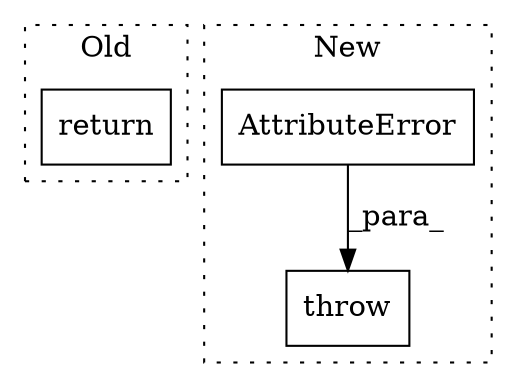 digraph G {
subgraph cluster0 {
1 [label="return" a="41" s="1818" l="7" shape="box"];
label = "Old";
style="dotted";
}
subgraph cluster1 {
2 [label="AttributeError" a="32" s="2265,2284" l="15,1" shape="box"];
3 [label="throw" a="53" s="2259" l="6" shape="box"];
label = "New";
style="dotted";
}
2 -> 3 [label="_para_"];
}